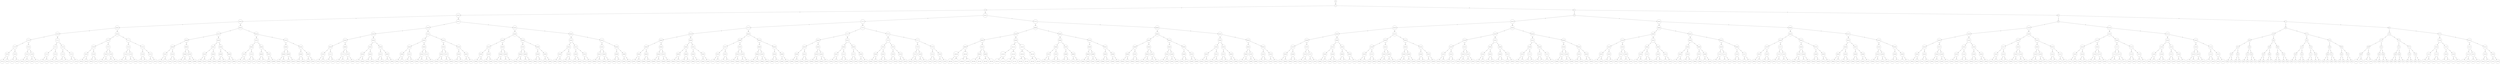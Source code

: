 digraph G {
node_310 [shape=circle,label="310: 310"];
node_366 [shape=circle,label="366: 366"];
node_624 [shape=circle,label="624: 624"];
	node_624 -> node_628 [label="a"];
	node_624 -> node_629 [label="b"];
node_856 [shape=circle,label="856: 856"];
	node_856 -> node_860 [label="a"];
	node_856 -> node_861 [label="b"];
node_437 [shape=circle,label="437: 437"];
node_409 [shape=circle,label="409: 409"];
	node_409 -> node_410 [label="a"];
	node_409 -> node_411 [label="b"];
node_97 [shape=circle,label="97: 97"];
node_157 [shape=circle,label="157: 157"];
	node_157 -> node_158 [label="a"];
	node_157 -> node_159 [label="b"];
node_538 [shape=circle,label="538: 538"];
	node_538 -> node_546 [label="a"];
	node_538 -> node_547 [label="b"];
node_222 [shape=circle,label="222: 222"];
node_1019 [shape=circle,label="1019: 1019"];
	node_1019 -> node_1020 [label="a"];
	node_1019 -> node_1021 [label="b"];
node_80 [shape=circle,label="80: 80"];
node_666 [shape=circle,label="666: 666"];
	node_666 -> node_670 [label="a"];
	node_666 -> node_671 [label="b"];
node_412 [shape=circle,label="412: 412"];
node_877 [shape=circle,label="877: 877"];
node_589 [shape=circle,label="589: 589"];
	node_589 -> node_590 [label="a"];
	node_589 -> node_591 [label="b"];
node_355 [shape=circle,label="355: 355"];
node_905 [shape=circle,label="905: 905"];
	node_905 -> node_906 [label="a"];
	node_905 -> node_907 [label="b"];
node_184 [shape=circle,label="184: 184"];
	node_184 -> node_192 [label="a"];
	node_184 -> node_193 [label="b"];
node_501 [shape=circle,label="501: 501"];
	node_501 -> node_502 [label="a"];
	node_501 -> node_503 [label="b"];
node_76 [shape=circle,label="76: 76"];
	node_76 -> node_84 [label="a"];
	node_76 -> node_85 [label="b"];
node_267 [shape=circle,label="267: 267"];
	node_267 -> node_268 [label="a"];
	node_267 -> node_269 [label="b"];
node_362 [shape=circle,label="362: 362"];
	node_362 -> node_366 [label="a"];
	node_362 -> node_367 [label="b"];
node_975 [shape=circle,label="975: 975"];
	node_975 -> node_976 [label="a"];
	node_975 -> node_977 [label="b"];
node_313 [shape=circle,label="313: 313"];
	node_313 -> node_314 [label="a"];
	node_313 -> node_315 [label="b"];
node_203 [shape=circle,label="203: 203"];
	node_203 -> node_204 [label="a"];
	node_203 -> node_205 [label="b"];
node_229 [shape=circle,label="229: 229"];
node_579 [shape=circle,label="579: 579"];
node_238 [shape=circle,label="238: 238"];
node_629 [shape=circle,label="629: 629"];
node_1016 [shape=circle,label="1016: 1016"];
node_995 [shape=circle,label="995: 995"];
	node_995 -> node_996 [label="a"];
	node_995 -> node_997 [label="b"];
node_275 [shape=circle,label="275: 275"];
node_931 [shape=circle,label="931: 931"];
node_860 [shape=circle,label="860: 860"];
node_598 [shape=circle,label="598: 598"];
node_427 [shape=circle,label="427: 427"];
	node_427 -> node_428 [label="a"];
	node_427 -> node_429 [label="b"];
node_385 [shape=circle,label="385: 385"];
node_166 [shape=circle,label="166: 166"];
node_640 [shape=circle,label="640: 640"];
node_352 [shape=circle,label="352: 352"];
	node_352 -> node_356 [label="a"];
	node_352 -> node_357 [label="b"];
node_217 [shape=circle,label="217: 217"];
	node_217 -> node_218 [label="a"];
	node_217 -> node_219 [label="b"];
node_750 [shape=circle,label="750: 750"];
	node_750 -> node_754 [label="a"];
	node_750 -> node_755 [label="b"];
node_287 [shape=circle,label="287: 287"];
node_727 [shape=circle,label="727: 727"];
	node_727 -> node_728 [label="a"];
	node_727 -> node_729 [label="b"];
node_631 [shape=circle,label="631: 631"];
	node_631 -> node_632 [label="a"];
	node_631 -> node_633 [label="b"];
node_802 [shape=circle,label="802: 802"];
node_725 [shape=circle,label="725: 725"];
node_482 [shape=circle,label="482: 482"];
node_516 [shape=circle,label="516: 516"];
	node_516 -> node_644 [label="a"];
	node_516 -> node_645 [label="b"];
node_308 [shape=circle,label="308: 308"];
node_349 [shape=circle,label="349: 349"];
node_314 [shape=circle,label="314: 314"];
	node_314 -> node_318 [label="a"];
	node_314 -> node_319 [label="b"];
node_361 [shape=circle,label="361: 361"];
	node_361 -> node_362 [label="a"];
	node_361 -> node_363 [label="b"];
node_651 [shape=circle,label="651: 651"];
	node_651 -> node_652 [label="a"];
	node_651 -> node_653 [label="b"];
node_435 [shape=circle,label="435: 435"];
node_339 [shape=circle,label="339: 339"];
	node_339 -> node_340 [label="a"];
	node_339 -> node_341 [label="b"];
node_13 [shape=circle,label="13: 13"];
	node_13 -> node_14 [label="a"];
	node_13 -> node_15 [label="b"];
node_160 [shape=circle,label="160: 160"];
node_498 [shape=circle,label="498: 498"];
node_1000 [shape=circle,label="1000: 1000"];
node_822 [shape=circle,label="822: 822"];
	node_822 -> node_830 [label="a"];
	node_822 -> node_831 [label="b"];
node_262 [shape=circle,label="262: 262"];
	node_262 -> node_326 [label="a"];
	node_262 -> node_327 [label="b"];
node_639 [shape=circle,label="639: 639"];
	node_639 -> node_640 [label="a"];
	node_639 -> node_641 [label="b"];
node_215 [shape=circle,label="215: 215"];
node_235 [shape=circle,label="235: 235"];
	node_235 -> node_236 [label="a"];
	node_235 -> node_237 [label="b"];
node_397 [shape=circle,label="397: 397"];
	node_397 -> node_398 [label="a"];
	node_397 -> node_399 [label="b"];
node_520 [shape=circle,label="520: 520"];
	node_520 -> node_552 [label="a"];
	node_520 -> node_553 [label="b"];
node_621 [shape=circle,label="621: 621"];
node_791 [shape=circle,label="791: 791"];
node_493 [shape=circle,label="493: 493"];
node_442 [shape=circle,label="442: 442"];
node_188 [shape=circle,label="188: 188"];
node_138 [shape=circle,label="138: 138"];
	node_138 -> node_154 [label="a"];
	node_138 -> node_155 [label="b"];
node_98 [shape=circle,label="98: 98"];
	node_98 -> node_102 [label="a"];
	node_98 -> node_103 [label="b"];
node_548 [shape=circle,label="548: 548"];
node_567 [shape=circle,label="567: 567"];
node_214 [shape=circle,label="214: 214"];
node_671 [shape=circle,label="671: 671"];
node_210 [shape=circle,label="210: 210"];
	node_210 -> node_214 [label="a"];
	node_210 -> node_215 [label="b"];
node_12 [shape=circle,label="12: 12"];
	node_12 -> node_28 [label="a"];
	node_12 -> node_29 [label="b"];
node_398 [shape=circle,label="398: 398"];
node_845 [shape=circle,label="845: 845"];
node_667 [shape=circle,label="667: 667"];
	node_667 -> node_668 [label="a"];
	node_667 -> node_669 [label="b"];
node_505 [shape=circle,label="505: 505"];
node_6 [shape=circle,label="6: 6"];
	node_6 -> node_134 [label="a"];
	node_6 -> node_135 [label="b"];
node_219 [shape=circle,label="219: 219"];
	node_219 -> node_220 [label="a"];
	node_219 -> node_221 [label="b"];
node_522 [shape=circle,label="522: 522"];
	node_522 -> node_538 [label="a"];
	node_522 -> node_539 [label="b"];
node_438 [shape=circle,label="438: 438"];
	node_438 -> node_446 [label="a"];
	node_438 -> node_447 [label="b"];
node_652 [shape=circle,label="652: 652"];
	node_652 -> node_656 [label="a"];
	node_652 -> node_657 [label="b"];
node_399 [shape=circle,label="399: 399"];
node_655 [shape=circle,label="655: 655"];
node_805 [shape=circle,label="805: 805"];
node_106 [shape=circle,label="106: 106"];
	node_106 -> node_114 [label="a"];
	node_106 -> node_115 [label="b"];
node_965 [shape=circle,label="965: 965"];
	node_965 -> node_966 [label="a"];
	node_965 -> node_967 [label="b"];
node_565 [shape=circle,label="565: 565"];
node_826 [shape=circle,label="826: 826"];
node_183 [shape=circle,label="183: 183"];
node_30 [shape=circle,label="30: 30"];
	node_30 -> node_34 [label="a"];
	node_30 -> node_35 [label="b"];
node_193 [shape=circle,label="193: 193"];
	node_193 -> node_194 [label="a"];
	node_193 -> node_195 [label="b"];
node_606 [shape=circle,label="606: 606"];
node_318 [shape=circle,label="318: 318"];
node_857 [shape=circle,label="857: 857"];
	node_857 -> node_858 [label="a"];
	node_857 -> node_859 [label="b"];
node_940 [shape=circle,label="940: 940"];
node_145 [shape=circle,label="145: 145"];
node_912 [shape=circle,label="912: 912"];
	node_912 -> node_916 [label="a"];
	node_912 -> node_917 [label="b"];
node_1003 [shape=circle,label="1003: 1003"];
node_206 [shape=circle,label="206: 206"];
node_618 [shape=circle,label="618: 618"];
	node_618 -> node_622 [label="a"];
	node_618 -> node_623 [label="b"];
node_717 [shape=circle,label="717: 717"];
node_771 [shape=circle,label="771: 771"];
	node_771 -> node_772 [label="a"];
	node_771 -> node_773 [label="b"];
node_854 [shape=circle,label="854: 854"];
	node_854 -> node_862 [label="a"];
	node_854 -> node_863 [label="b"];
node_111 [shape=circle,label="111: 111"];
node_543 [shape=circle,label="543: 543"];
node_326 [shape=circle,label="326: 326"];
	node_326 -> node_358 [label="a"];
	node_326 -> node_359 [label="b"];
node_205 [shape=circle,label="205: 205"];
	node_205 -> node_206 [label="a"];
	node_205 -> node_207 [label="b"];
node_485 [shape=circle,label="485: 485"];
	node_485 -> node_486 [label="a"];
	node_485 -> node_487 [label="b"];
node_131 [shape=circle,label="131: 131"];
node_56 [shape=circle,label="56: 56"];
node_389 [shape=circle,label="389: 389"];
	node_389 -> node_390 [label="a"];
	node_389 -> node_391 [label="b"];
node_1013 [shape=circle,label="1013: 1013"];
	node_1013 -> node_1014 [label="a"];
	node_1013 -> node_1015 [label="b"];
node_590 [shape=circle,label="590: 590"];
node_1005 [shape=circle,label="1005: 1005"];
	node_1005 -> node_1006 [label="a"];
	node_1005 -> node_1007 [label="b"];
node_823 [shape=circle,label="823: 823"];
	node_823 -> node_824 [label="a"];
	node_823 -> node_825 [label="b"];
node_674 [shape=circle,label="674: 674"];
node_898 [shape=circle,label="898: 898"];
	node_898 -> node_962 [label="a"];
	node_898 -> node_963 [label="b"];
node_512 [shape=circle,label="512: 512"];
node_578 [shape=circle,label="578: 578"];
node_401 [shape=circle,label="401: 401"];
node_899 [shape=circle,label="899: 899"];
	node_899 -> node_900 [label="a"];
	node_899 -> node_901 [label="b"];
node_198 [shape=circle,label="198: 198"];
	node_198 -> node_230 [label="a"];
	node_198 -> node_231 [label="b"];
node_73 [shape=circle,label="73: 73"];
	node_73 -> node_74 [label="a"];
	node_73 -> node_75 [label="b"];
node_75 [shape=circle,label="75: 75"];
	node_75 -> node_76 [label="a"];
	node_75 -> node_77 [label="b"];
node_980 [shape=circle,label="980: 980"];
	node_980 -> node_988 [label="a"];
	node_980 -> node_989 [label="b"];
node_40 [shape=circle,label="40: 40"];
node_283 [shape=circle,label="283: 283"];
	node_283 -> node_284 [label="a"];
	node_283 -> node_285 [label="b"];
node_755 [shape=circle,label="755: 755"];
node_539 [shape=circle,label="539: 539"];
	node_539 -> node_540 [label="a"];
	node_539 -> node_541 [label="b"];
node_182 [shape=circle,label="182: 182"];
node_863 [shape=circle,label="863: 863"];
	node_863 -> node_864 [label="a"];
	node_863 -> node_865 [label="b"];
node_668 [shape=circle,label="668: 668"];
node_121 [shape=circle,label="121: 121"];
	node_121 -> node_122 [label="a"];
	node_121 -> node_123 [label="b"];
node_572 [shape=circle,label="572: 572"];
node_444 [shape=circle,label="444: 444"];
node_797 [shape=circle,label="797: 797"];
node_881 [shape=circle,label="881: 881"];
node_599 [shape=circle,label="599: 599"];
node_653 [shape=circle,label="653: 653"];
	node_653 -> node_654 [label="a"];
	node_653 -> node_655 [label="b"];
node_562 [shape=circle,label="562: 562"];
	node_562 -> node_566 [label="a"];
	node_562 -> node_567 [label="b"];
node_999 [shape=circle,label="999: 999"];
	node_999 -> node_1000 [label="a"];
	node_999 -> node_1001 [label="b"];
node_90 [shape=circle,label="90: 90"];
	node_90 -> node_98 [label="a"];
	node_90 -> node_99 [label="b"];
node_105 [shape=circle,label="105: 105"];
	node_105 -> node_106 [label="a"];
	node_105 -> node_107 [label="b"];
node_832 [shape=circle,label="832: 832"];
node_499 [shape=circle,label="499: 499"];
node_910 [shape=circle,label="910: 910"];
node_954 [shape=circle,label="954: 954"];
node_519 [shape=circle,label="519: 519"];
	node_519 -> node_520 [label="a"];
	node_519 -> node_521 [label="b"];
node_239 [shape=circle,label="239: 239"];
node_740 [shape=circle,label="740: 740"];
	node_740 -> node_756 [label="a"];
	node_740 -> node_757 [label="b"];
node_60 [shape=circle,label="60: 60"];
	node_60 -> node_64 [label="a"];
	node_60 -> node_65 [label="b"];
node_595 [shape=circle,label="595: 595"];
	node_595 -> node_596 [label="a"];
	node_595 -> node_597 [label="b"];
node_672 [shape=circle,label="672: 672"];
	node_672 -> node_676 [label="a"];
	node_672 -> node_677 [label="b"];
node_133 [shape=circle,label="133: 133"];
node_320 [shape=circle,label="320: 320"];
	node_320 -> node_324 [label="a"];
	node_320 -> node_325 [label="b"];
node_613 [shape=circle,label="613: 613"];
node_511 [shape=circle,label="511: 511"];
node_189 [shape=circle,label="189: 189"];
node_690 [shape=circle,label="690: 690"];
node_864 [shape=circle,label="864: 864"];
node_432 [shape=circle,label="432: 432"];
	node_432 -> node_436 [label="a"];
	node_432 -> node_437 [label="b"];
node_204 [shape=circle,label="204: 204"];
	node_204 -> node_208 [label="a"];
	node_204 -> node_209 [label="b"];
node_171 [shape=circle,label="171: 171"];
	node_171 -> node_172 [label="a"];
	node_171 -> node_173 [label="b"];
node_33 [shape=circle,label="33: 33"];
node_976 [shape=circle,label="976: 976"];
node_661 [shape=circle,label="661: 661"];
node_871 [shape=circle,label="871: 871"];
	node_871 -> node_872 [label="a"];
	node_871 -> node_873 [label="b"];
node_559 [shape=circle,label="559: 559"];
node_254 [shape=circle,label="254: 254"];
	node_254 -> node_258 [label="a"];
	node_254 -> node_259 [label="b"];
node_833 [shape=circle,label="833: 833"];
node_1020 [shape=circle,label="1020: 1020"];
node_876 [shape=circle,label="876: 876"];
node_38 [shape=circle,label="38: 38"];
node_654 [shape=circle,label="654: 654"];
node_700 [shape=circle,label="700: 700"];
node_554 [shape=circle,label="554: 554"];
	node_554 -> node_562 [label="a"];
	node_554 -> node_563 [label="b"];
node_225 [shape=circle,label="225: 225"];
	node_225 -> node_226 [label="a"];
	node_225 -> node_227 [label="b"];
node_616 [shape=circle,label="616: 616"];
	node_616 -> node_624 [label="a"];
	node_616 -> node_625 [label="b"];
node_919 [shape=circle,label="919: 919"];
	node_919 -> node_920 [label="a"];
	node_919 -> node_921 [label="b"];
node_350 [shape=circle,label="350: 350"];
node_167 [shape=circle,label="167: 167"];
node_747 [shape=circle,label="747: 747"];
node_345 [shape=circle,label="345: 345"];
	node_345 -> node_346 [label="a"];
	node_345 -> node_347 [label="b"];
node_393 [shape=circle,label="393: 393"];
	node_393 -> node_394 [label="a"];
	node_393 -> node_395 [label="b"];
node_673 [shape=circle,label="673: 673"];
	node_673 -> node_674 [label="a"];
	node_673 -> node_675 [label="b"];
node_363 [shape=circle,label="363: 363"];
	node_363 -> node_364 [label="a"];
	node_363 -> node_365 [label="b"];
node_663 [shape=circle,label="663: 663"];
node_1008 [shape=circle,label="1008: 1008"];
node_387 [shape=circle,label="387: 387"];
node_174 [shape=circle,label="174: 174"];
node_683 [shape=circle,label="683: 683"];
	node_683 -> node_684 [label="a"];
	node_683 -> node_685 [label="b"];
node_692 [shape=circle,label="692: 692"];
node_416 [shape=circle,label="416: 416"];
	node_416 -> node_420 [label="a"];
	node_416 -> node_421 [label="b"];
node_101 [shape=circle,label="101: 101"];
node_185 [shape=circle,label="185: 185"];
	node_185 -> node_186 [label="a"];
	node_185 -> node_187 [label="b"];
node_1015 [shape=circle,label="1015: 1015"];
node_261 [shape=circle,label="261: 261"];
	node_261 -> node_262 [label="a"];
	node_261 -> node_263 [label="b"];
node_515 [shape=circle,label="515: 515"];
	node_515 -> node_516 [label="a"];
	node_515 -> node_517 [label="b"];
node_632 [shape=circle,label="632: 632"];
	node_632 -> node_636 [label="a"];
	node_632 -> node_637 [label="b"];
node_763 [shape=circle,label="763: 763"];
node_892 [shape=circle,label="892: 892"];
	node_892 -> node_896 [label="a"];
	node_892 -> node_897 [label="b"];
node_447 [shape=circle,label="447: 447"];
	node_447 -> node_448 [label="a"];
	node_447 -> node_449 [label="b"];
node_268 [shape=circle,label="268: 268"];
	node_268 -> node_276 [label="a"];
	node_268 -> node_277 [label="b"];
node_291 [shape=circle,label="291: 291"];
	node_291 -> node_292 [label="a"];
	node_291 -> node_293 [label="b"];
node_591 [shape=circle,label="591: 591"];
node_984 [shape=circle,label="984: 984"];
node_333 [shape=circle,label="333: 333"];
	node_333 -> node_334 [label="a"];
	node_333 -> node_335 [label="b"];
node_55 [shape=circle,label="55: 55"];
node_479 [shape=circle,label="479: 479"];
	node_479 -> node_480 [label="a"];
	node_479 -> node_481 [label="b"];
node_867 [shape=circle,label="867: 867"];
node_148 [shape=circle,label="148: 148"];
	node_148 -> node_152 [label="a"];
	node_148 -> node_153 [label="b"];
node_372 [shape=circle,label="372: 372"];
node_9 [shape=circle,label="9: 9"];
	node_9 -> node_10 [label="a"];
	node_9 -> node_11 [label="b"];
node_678 [shape=circle,label="678: 678"];
	node_678 -> node_694 [label="a"];
	node_678 -> node_695 [label="b"];
node_610 [shape=circle,label="610: 610"];
node_72 [shape=circle,label="72: 72"];
	node_72 -> node_104 [label="a"];
	node_72 -> node_105 [label="b"];
node_231 [shape=circle,label="231: 231"];
	node_231 -> node_232 [label="a"];
	node_231 -> node_233 [label="b"];
node_63 [shape=circle,label="63: 63"];
node_107 [shape=circle,label="107: 107"];
	node_107 -> node_108 [label="a"];
	node_107 -> node_109 [label="b"];
node_622 [shape=circle,label="622: 622"];
node_234 [shape=circle,label="234: 234"];
	node_234 -> node_238 [label="a"];
	node_234 -> node_239 [label="b"];
node_476 [shape=circle,label="476: 476"];
node_992 [shape=circle,label="992: 992"];
node_338 [shape=circle,label="338: 338"];
	node_338 -> node_342 [label="a"];
	node_338 -> node_343 [label="b"];
node_50 [shape=circle,label="50: 50"];
node_966 [shape=circle,label="966: 966"];
	node_966 -> node_974 [label="a"];
	node_966 -> node_975 [label="b"];
node_36 [shape=circle,label="36: 36"];
	node_36 -> node_40 [label="a"];
	node_36 -> node_41 [label="b"];
node_744 [shape=circle,label="744: 744"];
	node_744 -> node_748 [label="a"];
	node_744 -> node_749 [label="b"];
node_1023 [shape=circle,label="1023: 1023"];
node_288 [shape=circle,label="288: 288"];
node_343 [shape=circle,label="343: 343"];
node_116 [shape=circle,label="116: 116"];
node_445 [shape=circle,label="445: 445"];
node_913 [shape=circle,label="913: 913"];
	node_913 -> node_914 [label="a"];
	node_913 -> node_915 [label="b"];
node_684 [shape=circle,label="684: 684"];
node_68 [shape=circle,label="68: 68"];
node_368 [shape=circle,label="368: 368"];
	node_368 -> node_372 [label="a"];
	node_368 -> node_373 [label="b"];
node_456 [shape=circle,label="456: 456"];
	node_456 -> node_464 [label="a"];
	node_456 -> node_465 [label="b"];
node_638 [shape=circle,label="638: 638"];
	node_638 -> node_642 [label="a"];
	node_638 -> node_643 [label="b"];
node_969 [shape=circle,label="969: 969"];
	node_969 -> node_970 [label="a"];
	node_969 -> node_971 [label="b"];
node_118 [shape=circle,label="118: 118"];
node_967 [shape=circle,label="967: 967"];
	node_967 -> node_968 [label="a"];
	node_967 -> node_969 [label="b"];
node_2 [shape=circle,label="2: 2"];
	node_2 -> node_514 [label="a"];
	node_2 -> node_515 [label="b"];
node_521 [shape=circle,label="521: 521"];
	node_521 -> node_522 [label="a"];
	node_521 -> node_523 [label="b"];
node_321 [shape=circle,label="321: 321"];
	node_321 -> node_322 [label="a"];
	node_321 -> node_323 [label="b"];
node_991 [shape=circle,label="991: 991"];
node_17 [shape=circle,label="17: 17"];
	node_17 -> node_18 [label="a"];
	node_17 -> node_19 [label="b"];
node_221 [shape=circle,label="221: 221"];
node_510 [shape=circle,label="510: 510"];
node_127 [shape=circle,label="127: 127"];
node_853 [shape=circle,label="853: 853"];
node_557 [shape=circle,label="557: 557"];
	node_557 -> node_558 [label="a"];
	node_557 -> node_559 [label="b"];
node_290 [shape=circle,label="290: 290"];
	node_290 -> node_294 [label="a"];
	node_290 -> node_295 [label="b"];
node_615 [shape=circle,label="615: 615"];
	node_615 -> node_616 [label="a"];
	node_615 -> node_617 [label="b"];
node_472 [shape=circle,label="472: 472"];
	node_472 -> node_476 [label="a"];
	node_472 -> node_477 [label="b"];
node_909 [shape=circle,label="909: 909"];
node_22 [shape=circle,label="22: 22"];
	node_22 -> node_26 [label="a"];
	node_22 -> node_27 [label="b"];
node_342 [shape=circle,label="342: 342"];
node_855 [shape=circle,label="855: 855"];
	node_855 -> node_856 [label="a"];
	node_855 -> node_857 [label="b"];
node_874 [shape=circle,label="874: 874"];
node_635 [shape=circle,label="635: 635"];
node_587 [shape=circle,label="587: 587"];
	node_587 -> node_588 [label="a"];
	node_587 -> node_589 [label="b"];
node_658 [shape=circle,label="658: 658"];
	node_658 -> node_662 [label="a"];
	node_658 -> node_663 [label="b"];
node_29 [shape=circle,label="29: 29"];
	node_29 -> node_30 [label="a"];
	node_29 -> node_31 [label="b"];
node_242 [shape=circle,label="242: 242"];
node_461 [shape=circle,label="461: 461"];
node_746 [shape=circle,label="746: 746"];
node_392 [shape=circle,label="392: 392"];
	node_392 -> node_408 [label="a"];
	node_392 -> node_409 [label="b"];
node_123 [shape=circle,label="123: 123"];
	node_123 -> node_124 [label="a"];
	node_123 -> node_125 [label="b"];
node_328 [shape=circle,label="328: 328"];
	node_328 -> node_344 [label="a"];
	node_328 -> node_345 [label="b"];
node_517 [shape=circle,label="517: 517"];
	node_517 -> node_518 [label="a"];
	node_517 -> node_519 [label="b"];
node_749 [shape=circle,label="749: 749"];
node_647 [shape=circle,label="647: 647"];
	node_647 -> node_648 [label="a"];
	node_647 -> node_649 [label="b"];
node_817 [shape=circle,label="817: 817"];
	node_817 -> node_818 [label="a"];
	node_817 -> node_819 [label="b"];
node_722 [shape=circle,label="722: 722"];
node_108 [shape=circle,label="108: 108"];
	node_108 -> node_112 [label="a"];
	node_108 -> node_113 [label="b"];
node_394 [shape=circle,label="394: 394"];
	node_394 -> node_402 [label="a"];
	node_394 -> node_403 [label="b"];
node_212 [shape=circle,label="212: 212"];
node_893 [shape=circle,label="893: 893"];
	node_893 -> node_894 [label="a"];
	node_893 -> node_895 [label="b"];
node_464 [shape=circle,label="464: 464"];
	node_464 -> node_468 [label="a"];
	node_464 -> node_469 [label="b"];
node_809 [shape=circle,label="809: 809"];
	node_809 -> node_810 [label="a"];
	node_809 -> node_811 [label="b"];
node_561 [shape=circle,label="561: 561"];
node_140 [shape=circle,label="140: 140"];
	node_140 -> node_148 [label="a"];
	node_140 -> node_149 [label="b"];
node_574 [shape=circle,label="574: 574"];
node_670 [shape=circle,label="670: 670"];
node_545 [shape=circle,label="545: 545"];
node_882 [shape=circle,label="882: 882"];
node_223 [shape=circle,label="223: 223"];
node_233 [shape=circle,label="233: 233"];
	node_233 -> node_234 [label="a"];
	node_233 -> node_235 [label="b"];
node_85 [shape=circle,label="85: 85"];
	node_85 -> node_86 [label="a"];
	node_85 -> node_87 [label="b"];
node_4 [shape=circle,label="4: 4"];
	node_4 -> node_260 [label="a"];
	node_4 -> node_261 [label="b"];
node_294 [shape=circle,label="294: 294"];
node_944 [shape=circle,label="944: 944"];
node_147 [shape=circle,label="147: 147"];
node_544 [shape=circle,label="544: 544"];
node_736 [shape=circle,label="736: 736"];
node_322 [shape=circle,label="322: 322"];
node_506 [shape=circle,label="506: 506"];
node_47 [shape=circle,label="47: 47"];
	node_47 -> node_48 [label="a"];
	node_47 -> node_49 [label="b"];
node_200 [shape=circle,label="200: 200"];
	node_200 -> node_216 [label="a"];
	node_200 -> node_217 [label="b"];
node_787 [shape=circle,label="787: 787"];
	node_787 -> node_788 [label="a"];
	node_787 -> node_789 [label="b"];
node_675 [shape=circle,label="675: 675"];
node_180 [shape=circle,label="180: 180"];
node_379 [shape=circle,label="379: 379"];
node_549 [shape=circle,label="549: 549"];
node_360 [shape=circle,label="360: 360"];
	node_360 -> node_368 [label="a"];
	node_360 -> node_369 [label="b"];
node_601 [shape=circle,label="601: 601"];
	node_601 -> node_602 [label="a"];
	node_601 -> node_603 [label="b"];
node_956 [shape=circle,label="956: 956"];
	node_956 -> node_960 [label="a"];
	node_956 -> node_961 [label="b"];
node_162 [shape=circle,label="162: 162"];
	node_162 -> node_166 [label="a"];
	node_162 -> node_167 [label="b"];
node_770 [shape=circle,label="770: 770"];
	node_770 -> node_898 [label="a"];
	node_770 -> node_899 [label="b"];
node_939 [shape=circle,label="939: 939"];
node_263 [shape=circle,label="263: 263"];
	node_263 -> node_264 [label="a"];
	node_263 -> node_265 [label="b"];
node_960 [shape=circle,label="960: 960"];
node_859 [shape=circle,label="859: 859"];
node_164 [shape=circle,label="164: 164"];
node_989 [shape=circle,label="989: 989"];
	node_989 -> node_990 [label="a"];
	node_989 -> node_991 [label="b"];
node_496 [shape=circle,label="496: 496"];
node_61 [shape=circle,label="61: 61"];
	node_61 -> node_62 [label="a"];
	node_61 -> node_63 [label="b"];
node_371 [shape=circle,label="371: 371"];
node_295 [shape=circle,label="295: 295"];
node_620 [shape=circle,label="620: 620"];
node_348 [shape=circle,label="348: 348"];
node_643 [shape=circle,label="643: 643"];
node_453 [shape=circle,label="453: 453"];
	node_453 -> node_454 [label="a"];
	node_453 -> node_455 [label="b"];
node_186 [shape=circle,label="186: 186"];
	node_186 -> node_190 [label="a"];
	node_186 -> node_191 [label="b"];
node_721 [shape=circle,label="721: 721"];
	node_721 -> node_722 [label="a"];
	node_721 -> node_723 [label="b"];
node_462 [shape=circle,label="462: 462"];
node_467 [shape=circle,label="467: 467"];
node_1011 [shape=circle,label="1011: 1011"];
	node_1011 -> node_1012 [label="a"];
	node_1011 -> node_1013 [label="b"];
node_152 [shape=circle,label="152: 152"];
node_769 [shape=circle,label="769: 769"];
node_87 [shape=circle,label="87: 87"];
node_798 [shape=circle,label="798: 798"];
node_894 [shape=circle,label="894: 894"];
node_37 [shape=circle,label="37: 37"];
	node_37 -> node_38 [label="a"];
	node_37 -> node_39 [label="b"];
node_546 [shape=circle,label="546: 546"];
	node_546 -> node_550 [label="a"];
	node_546 -> node_551 [label="b"];
node_964 [shape=circle,label="964: 964"];
	node_964 -> node_980 [label="a"];
	node_964 -> node_981 [label="b"];
node_477 [shape=circle,label="477: 477"];
node_600 [shape=circle,label="600: 600"];
	node_600 -> node_608 [label="a"];
	node_600 -> node_609 [label="b"];
node_617 [shape=circle,label="617: 617"];
	node_617 -> node_618 [label="a"];
	node_617 -> node_619 [label="b"];
node_778 [shape=circle,label="778: 778"];
	node_778 -> node_786 [label="a"];
	node_778 -> node_787 [label="b"];
node_155 [shape=circle,label="155: 155"];
	node_155 -> node_156 [label="a"];
	node_155 -> node_157 [label="b"];
node_272 [shape=circle,label="272: 272"];
node_873 [shape=circle,label="873: 873"];
	node_873 -> node_874 [label="a"];
	node_873 -> node_875 [label="b"];
node_430 [shape=circle,label="430: 430"];
node_930 [shape=circle,label="930: 930"];
node_712 [shape=circle,label="712: 712"];
	node_712 -> node_720 [label="a"];
	node_712 -> node_721 [label="b"];
node_575 [shape=circle,label="575: 575"];
node_947 [shape=circle,label="947: 947"];
node_91 [shape=circle,label="91: 91"];
	node_91 -> node_92 [label="a"];
	node_91 -> node_93 [label="b"];
node_277 [shape=circle,label="277: 277"];
	node_277 -> node_278 [label="a"];
	node_277 -> node_279 [label="b"];
node_304 [shape=circle,label="304: 304"];
node_62 [shape=circle,label="62: 62"];
node_706 [shape=circle,label="706: 706"];
node_782 [shape=circle,label="782: 782"];
node_378 [shape=circle,label="378: 378"];
node_1017 [shape=circle,label="1017: 1017"];
node_218 [shape=circle,label="218: 218"];
	node_218 -> node_222 [label="a"];
	node_218 -> node_223 [label="b"];
node_695 [shape=circle,label="695: 695"];
	node_695 -> node_696 [label="a"];
	node_695 -> node_697 [label="b"];
node_431 [shape=circle,label="431: 431"];
node_743 [shape=circle,label="743: 743"];
	node_743 -> node_744 [label="a"];
	node_743 -> node_745 [label="b"];
node_761 [shape=circle,label="761: 761"];
node_547 [shape=circle,label="547: 547"];
	node_547 -> node_548 [label="a"];
	node_547 -> node_549 [label="b"];
node_583 [shape=circle,label="583: 583"];
	node_583 -> node_584 [label="a"];
	node_583 -> node_585 [label="b"];
node_628 [shape=circle,label="628: 628"];
node_492 [shape=circle,label="492: 492"];
node_420 [shape=circle,label="420: 420"];
node_270 [shape=circle,label="270: 270"];
	node_270 -> node_274 [label="a"];
	node_270 -> node_275 [label="b"];
node_830 [shape=circle,label="830: 830"];
	node_830 -> node_834 [label="a"];
	node_830 -> node_835 [label="b"];
node_209 [shape=circle,label="209: 209"];
node_0 [shape=circle,label="0: 0"];
	node_0 -> node_1 [label="b"];
node_986 [shape=circle,label="986: 986"];
node_762 [shape=circle,label="762: 762"];
node_407 [shape=circle,label="407: 407"];
node_806 [shape=circle,label="806: 806"];
	node_806 -> node_822 [label="a"];
	node_806 -> node_823 [label="b"];
node_282 [shape=circle,label="282: 282"];
	node_282 -> node_290 [label="a"];
	node_282 -> node_291 [label="b"];
node_558 [shape=circle,label="558: 558"];
node_605 [shape=circle,label="605: 605"];
node_84 [shape=circle,label="84: 84"];
	node_84 -> node_88 [label="a"];
	node_84 -> node_89 [label="b"];
node_244 [shape=circle,label="244: 244"];
node_3 [shape=circle,label="3: 3"];
	node_3 -> node_4 [label="a"];
	node_3 -> node_5 [label="b"];
node_388 [shape=circle,label="388: 388"];
	node_388 -> node_452 [label="a"];
	node_388 -> node_453 [label="b"];
node_773 [shape=circle,label="773: 773"];
	node_773 -> node_774 [label="a"];
	node_773 -> node_775 [label="b"];
node_720 [shape=circle,label="720: 720"];
	node_720 -> node_724 [label="a"];
	node_720 -> node_725 [label="b"];
node_923 [shape=circle,label="923: 923"];
node_120 [shape=circle,label="120: 120"];
	node_120 -> node_128 [label="a"];
	node_120 -> node_129 [label="b"];
node_382 [shape=circle,label="382: 382"];
	node_382 -> node_386 [label="a"];
	node_382 -> node_387 [label="b"];
node_685 [shape=circle,label="685: 685"];
node_224 [shape=circle,label="224: 224"];
	node_224 -> node_228 [label="a"];
	node_224 -> node_229 [label="b"];
node_987 [shape=circle,label="987: 987"];
node_43 [shape=circle,label="43: 43"];
	node_43 -> node_44 [label="a"];
	node_43 -> node_45 [label="b"];
node_900 [shape=circle,label="900: 900"];
	node_900 -> node_932 [label="a"];
	node_900 -> node_933 [label="b"];
node_253 [shape=circle,label="253: 253"];
node_979 [shape=circle,label="979: 979"];
node_468 [shape=circle,label="468: 468"];
node_168 [shape=circle,label="168: 168"];
	node_168 -> node_184 [label="a"];
	node_168 -> node_185 [label="b"];
node_94 [shape=circle,label="94: 94"];
node_358 [shape=circle,label="358: 358"];
	node_358 -> node_374 [label="a"];
	node_358 -> node_375 [label="b"];
node_470 [shape=circle,label="470: 470"];
	node_470 -> node_478 [label="a"];
	node_470 -> node_479 [label="b"];
node_569 [shape=circle,label="569: 569"];
	node_569 -> node_570 [label="a"];
	node_569 -> node_571 [label="b"];
node_315 [shape=circle,label="315: 315"];
	node_315 -> node_316 [label="a"];
	node_315 -> node_317 [label="b"];
node_384 [shape=circle,label="384: 384"];
node_230 [shape=circle,label="230: 230"];
	node_230 -> node_246 [label="a"];
	node_230 -> node_247 [label="b"];
node_563 [shape=circle,label="563: 563"];
	node_563 -> node_564 [label="a"];
	node_563 -> node_565 [label="b"];
node_526 [shape=circle,label="526: 526"];
	node_526 -> node_530 [label="a"];
	node_526 -> node_531 [label="b"];
node_141 [shape=circle,label="141: 141"];
	node_141 -> node_142 [label="a"];
	node_141 -> node_143 [label="b"];
node_83 [shape=circle,label="83: 83"];
node_503 [shape=circle,label="503: 503"];
	node_503 -> node_504 [label="a"];
	node_503 -> node_505 [label="b"];
node_614 [shape=circle,label="614: 614"];
	node_614 -> node_630 [label="a"];
	node_614 -> node_631 [label="b"];
node_844 [shape=circle,label="844: 844"];
node_374 [shape=circle,label="374: 374"];
	node_374 -> node_382 [label="a"];
	node_374 -> node_383 [label="b"];
node_731 [shape=circle,label="731: 731"];
node_14 [shape=circle,label="14: 14"];
	node_14 -> node_22 [label="a"];
	node_14 -> node_23 [label="b"];
node_709 [shape=circle,label="709: 709"];
	node_709 -> node_710 [label="a"];
	node_709 -> node_711 [label="b"];
node_67 [shape=circle,label="67: 67"];
	node_67 -> node_68 [label="a"];
	node_67 -> node_69 [label="b"];
node_373 [shape=circle,label="373: 373"];
node_886 [shape=circle,label="886: 886"];
	node_886 -> node_890 [label="a"];
	node_886 -> node_891 [label="b"];
node_449 [shape=circle,label="449: 449"];
node_889 [shape=circle,label="889: 889"];
node_161 [shape=circle,label="161: 161"];
node_405 [shape=circle,label="405: 405"];
node_776 [shape=circle,label="776: 776"];
	node_776 -> node_792 [label="a"];
	node_776 -> node_793 [label="b"];
node_961 [shape=circle,label="961: 961"];
node_887 [shape=circle,label="887: 887"];
	node_887 -> node_888 [label="a"];
	node_887 -> node_889 [label="b"];
node_458 [shape=circle,label="458: 458"];
	node_458 -> node_462 [label="a"];
	node_458 -> node_463 [label="b"];
node_490 [shape=circle,label="490: 490"];
node_247 [shape=circle,label="247: 247"];
	node_247 -> node_248 [label="a"];
	node_247 -> node_249 [label="b"];
node_837 [shape=circle,label="837: 837"];
	node_837 -> node_838 [label="a"];
	node_837 -> node_839 [label="b"];
node_236 [shape=circle,label="236: 236"];
node_469 [shape=circle,label="469: 469"];
node_921 [shape=circle,label="921: 921"];
	node_921 -> node_922 [label="a"];
	node_921 -> node_923 [label="b"];
node_962 [shape=circle,label="962: 962"];
	node_962 -> node_994 [label="a"];
	node_962 -> node_995 [label="b"];
node_540 [shape=circle,label="540: 540"];
	node_540 -> node_544 [label="a"];
	node_540 -> node_545 [label="b"];
node_828 [shape=circle,label="828: 828"];
node_808 [shape=circle,label="808: 808"];
	node_808 -> node_816 [label="a"];
	node_808 -> node_817 [label="b"];
node_772 [shape=circle,label="772: 772"];
	node_772 -> node_836 [label="a"];
	node_772 -> node_837 [label="b"];
node_816 [shape=circle,label="816: 816"];
	node_816 -> node_820 [label="a"];
	node_816 -> node_821 [label="b"];
node_1001 [shape=circle,label="1001: 1001"];
node_982 [shape=circle,label="982: 982"];
	node_982 -> node_986 [label="a"];
	node_982 -> node_987 [label="b"];
node_879 [shape=circle,label="879: 879"];
	node_879 -> node_880 [label="a"];
	node_879 -> node_881 [label="b"];
node_742 [shape=circle,label="742: 742"];
	node_742 -> node_750 [label="a"];
	node_742 -> node_751 [label="b"];
node_958 [shape=circle,label="958: 958"];
node_914 [shape=circle,label="914: 914"];
node_132 [shape=circle,label="132: 132"];
node_657 [shape=circle,label="657: 657"];
node_971 [shape=circle,label="971: 971"];
node_452 [shape=circle,label="452: 452"];
	node_452 -> node_484 [label="a"];
	node_452 -> node_485 [label="b"];
node_829 [shape=circle,label="829: 829"];
node_766 [shape=circle,label="766: 766"];
node_812 [shape=circle,label="812: 812"];
node_813 [shape=circle,label="813: 813"];
node_130 [shape=circle,label="130: 130"];
node_488 [shape=circle,label="488: 488"];
	node_488 -> node_492 [label="a"];
	node_488 -> node_493 [label="b"];
node_849 [shape=circle,label="849: 849"];
	node_849 -> node_850 [label="a"];
	node_849 -> node_851 [label="b"];
node_514 [shape=circle,label="514: 514"];
	node_514 -> node_770 [label="a"];
	node_514 -> node_771 [label="b"];
node_781 [shape=circle,label="781: 781"];
	node_781 -> node_782 [label="a"];
	node_781 -> node_783 [label="b"];
node_292 [shape=circle,label="292: 292"];
node_135 [shape=circle,label="135: 135"];
	node_135 -> node_136 [label="a"];
	node_135 -> node_137 [label="b"];
node_764 [shape=circle,label="764: 764"];
	node_764 -> node_768 [label="a"];
	node_764 -> node_769 [label="b"];
node_478 [shape=circle,label="478: 478"];
	node_478 -> node_482 [label="a"];
	node_478 -> node_483 [label="b"];
node_729 [shape=circle,label="729: 729"];
	node_729 -> node_730 [label="a"];
	node_729 -> node_731 [label="b"];
node_948 [shape=circle,label="948: 948"];
	node_948 -> node_956 [label="a"];
	node_948 -> node_957 [label="b"];
node_284 [shape=circle,label="284: 284"];
	node_284 -> node_288 [label="a"];
	node_284 -> node_289 [label="b"];
node_704 [shape=circle,label="704: 704"];
node_77 [shape=circle,label="77: 77"];
	node_77 -> node_78 [label="a"];
	node_77 -> node_79 [label="b"];
node_754 [shape=circle,label="754: 754"];
node_264 [shape=circle,label="264: 264"];
	node_264 -> node_296 [label="a"];
	node_264 -> node_297 [label="b"];
node_190 [shape=circle,label="190: 190"];
node_1018 [shape=circle,label="1018: 1018"];
	node_1018 -> node_1022 [label="a"];
	node_1018 -> node_1023 [label="b"];
node_23 [shape=circle,label="23: 23"];
	node_23 -> node_24 [label="a"];
	node_23 -> node_25 [label="b"];
node_707 [shape=circle,label="707: 707"];
node_786 [shape=circle,label="786: 786"];
	node_786 -> node_790 [label="a"];
	node_786 -> node_791 [label="b"];
node_44 [shape=circle,label="44: 44"];
	node_44 -> node_52 [label="a"];
	node_44 -> node_53 [label="b"];
node_904 [shape=circle,label="904: 904"];
	node_904 -> node_912 [label="a"];
	node_904 -> node_913 [label="b"];
node_289 [shape=circle,label="289: 289"];
node_125 [shape=circle,label="125: 125"];
node_216 [shape=circle,label="216: 216"];
	node_216 -> node_224 [label="a"];
	node_216 -> node_225 [label="b"];
node_1009 [shape=circle,label="1009: 1009"];
node_848 [shape=circle,label="848: 848"];
	node_848 -> node_852 [label="a"];
	node_848 -> node_853 [label="b"];
node_293 [shape=circle,label="293: 293"];
node_411 [shape=circle,label="411: 411"];
	node_411 -> node_412 [label="a"];
	node_411 -> node_413 [label="b"];
node_897 [shape=circle,label="897: 897"];
node_820 [shape=circle,label="820: 820"];
node_303 [shape=circle,label="303: 303"];
node_351 [shape=circle,label="351: 351"];
node_504 [shape=circle,label="504: 504"];
node_423 [shape=circle,label="423: 423"];
	node_423 -> node_424 [label="a"];
	node_423 -> node_425 [label="b"];
node_686 [shape=circle,label="686: 686"];
node_232 [shape=circle,label="232: 232"];
	node_232 -> node_240 [label="a"];
	node_232 -> node_241 [label="b"];
node_16 [shape=circle,label="16: 16"];
	node_16 -> node_20 [label="a"];
	node_16 -> node_21 [label="b"];
node_946 [shape=circle,label="946: 946"];
node_440 [shape=circle,label="440: 440"];
	node_440 -> node_444 [label="a"];
	node_440 -> node_445 [label="b"];
node_648 [shape=circle,label="648: 648"];
	node_648 -> node_664 [label="a"];
	node_648 -> node_665 [label="b"];
node_739 [shape=circle,label="739: 739"];
node_852 [shape=circle,label="852: 852"];
node_347 [shape=circle,label="347: 347"];
	node_347 -> node_348 [label="a"];
	node_347 -> node_349 [label="b"];
node_682 [shape=circle,label="682: 682"];
	node_682 -> node_686 [label="a"];
	node_682 -> node_687 [label="b"];
node_340 [shape=circle,label="340: 340"];
node_199 [shape=circle,label="199: 199"];
	node_199 -> node_200 [label="a"];
	node_199 -> node_201 [label="b"];
node_457 [shape=circle,label="457: 457"];
	node_457 -> node_458 [label="a"];
	node_457 -> node_459 [label="b"];
node_758 [shape=circle,label="758: 758"];
	node_758 -> node_762 [label="a"];
	node_758 -> node_763 [label="b"];
node_466 [shape=circle,label="466: 466"];
node_775 [shape=circle,label="775: 775"];
	node_775 -> node_776 [label="a"];
	node_775 -> node_777 [label="b"];
node_936 [shape=circle,label="936: 936"];
	node_936 -> node_940 [label="a"];
	node_936 -> node_941 [label="b"];
node_104 [shape=circle,label="104: 104"];
	node_104 -> node_120 [label="a"];
	node_104 -> node_121 [label="b"];
node_465 [shape=circle,label="465: 465"];
	node_465 -> node_466 [label="a"];
	node_465 -> node_467 [label="b"];
node_699 [shape=circle,label="699: 699"];
node_306 [shape=circle,label="306: 306"];
	node_306 -> node_310 [label="a"];
	node_306 -> node_311 [label="b"];
node_597 [shape=circle,label="597: 597"];
node_1010 [shape=circle,label="1010: 1010"];
	node_1010 -> node_1018 [label="a"];
	node_1010 -> node_1019 [label="b"];
node_716 [shape=circle,label="716: 716"];
node_113 [shape=circle,label="113: 113"];
node_577 [shape=circle,label="577: 577"];
	node_577 -> node_578 [label="a"];
	node_577 -> node_579 [label="b"];
node_439 [shape=circle,label="439: 439"];
	node_439 -> node_440 [label="a"];
	node_439 -> node_441 [label="b"];
node_330 [shape=circle,label="330: 330"];
	node_330 -> node_338 [label="a"];
	node_330 -> node_339 [label="b"];
node_612 [shape=circle,label="612: 612"];
node_386 [shape=circle,label="386: 386"];
node_858 [shape=circle,label="858: 858"];
node_869 [shape=circle,label="869: 869"];
	node_869 -> node_870 [label="a"];
	node_869 -> node_871 [label="b"];
node_714 [shape=circle,label="714: 714"];
	node_714 -> node_718 [label="a"];
	node_714 -> node_719 [label="b"];
node_471 [shape=circle,label="471: 471"];
	node_471 -> node_472 [label="a"];
	node_471 -> node_473 [label="b"];
node_779 [shape=circle,label="779: 779"];
	node_779 -> node_780 [label="a"];
	node_779 -> node_781 [label="b"];
node_861 [shape=circle,label="861: 861"];
node_838 [shape=circle,label="838: 838"];
	node_838 -> node_854 [label="a"];
	node_838 -> node_855 [label="b"];
node_21 [shape=circle,label="21: 21"];
node_920 [shape=circle,label="920: 920"];
	node_920 -> node_924 [label="a"];
	node_920 -> node_925 [label="b"];
node_730 [shape=circle,label="730: 730"];
node_901 [shape=circle,label="901: 901"];
	node_901 -> node_902 [label="a"];
	node_901 -> node_903 [label="b"];
node_508 [shape=circle,label="508: 508"];
	node_508 -> node_512 [label="a"];
	node_508 -> node_513 [label="b"];
node_70 [shape=circle,label="70: 70"];
node_24 [shape=circle,label="24: 24"];
node_159 [shape=circle,label="159: 159"];
node_276 [shape=circle,label="276: 276"];
	node_276 -> node_280 [label="a"];
	node_276 -> node_281 [label="b"];
node_301 [shape=circle,label="301: 301"];
	node_301 -> node_302 [label="a"];
	node_301 -> node_303 [label="b"];
node_836 [shape=circle,label="836: 836"];
	node_836 -> node_868 [label="a"];
	node_836 -> node_869 [label="b"];
node_428 [shape=circle,label="428: 428"];
node_788 [shape=circle,label="788: 788"];
node_419 [shape=circle,label="419: 419"];
node_972 [shape=circle,label="972: 972"];
node_998 [shape=circle,label="998: 998"];
	node_998 -> node_1002 [label="a"];
	node_998 -> node_1003 [label="b"];
node_560 [shape=circle,label="560: 560"];
node_738 [shape=circle,label="738: 738"];
node_451 [shape=circle,label="451: 451"];
node_713 [shape=circle,label="713: 713"];
	node_713 -> node_714 [label="a"];
	node_713 -> node_715 [label="b"];
node_611 [shape=circle,label="611: 611"];
node_208 [shape=circle,label="208: 208"];
node_556 [shape=circle,label="556: 556"];
	node_556 -> node_560 [label="a"];
	node_556 -> node_561 [label="b"];
node_533 [shape=circle,label="533: 533"];
	node_533 -> node_534 [label="a"];
	node_533 -> node_535 [label="b"];
node_484 [shape=circle,label="484: 484"];
	node_484 -> node_500 [label="a"];
	node_484 -> node_501 [label="b"];
node_279 [shape=circle,label="279: 279"];
node_774 [shape=circle,label="774: 774"];
	node_774 -> node_806 [label="a"];
	node_774 -> node_807 [label="b"];
node_724 [shape=circle,label="724: 724"];
node_344 [shape=circle,label="344: 344"];
	node_344 -> node_352 [label="a"];
	node_344 -> node_353 [label="b"];
node_945 [shape=circle,label="945: 945"];
node_317 [shape=circle,label="317: 317"];
node_114 [shape=circle,label="114: 114"];
	node_114 -> node_118 [label="a"];
	node_114 -> node_119 [label="b"];
node_354 [shape=circle,label="354: 354"];
node_95 [shape=circle,label="95: 95"];
node_703 [shape=circle,label="703: 703"];
	node_703 -> node_704 [label="a"];
	node_703 -> node_705 [label="b"];
node_31 [shape=circle,label="31: 31"];
	node_31 -> node_32 [label="a"];
	node_31 -> node_33 [label="b"];
node_875 [shape=circle,label="875: 875"];
node_880 [shape=circle,label="880: 880"];
node_69 [shape=circle,label="69: 69"];
node_165 [shape=circle,label="165: 165"];
node_715 [shape=circle,label="715: 715"];
	node_715 -> node_716 [label="a"];
	node_715 -> node_717 [label="b"];
node_751 [shape=circle,label="751: 751"];
	node_751 -> node_752 [label="a"];
	node_751 -> node_753 [label="b"];
node_299 [shape=circle,label="299: 299"];
	node_299 -> node_300 [label="a"];
	node_299 -> node_301 [label="b"];
node_79 [shape=circle,label="79: 79"];
	node_79 -> node_80 [label="a"];
	node_79 -> node_81 [label="b"];
node_593 [shape=circle,label="593: 593"];
node_518 [shape=circle,label="518: 518"];
	node_518 -> node_582 [label="a"];
	node_518 -> node_583 [label="b"];
node_767 [shape=circle,label="767: 767"];
node_726 [shape=circle,label="726: 726"];
	node_726 -> node_734 [label="a"];
	node_726 -> node_735 [label="b"];
node_1012 [shape=circle,label="1012: 1012"];
	node_1012 -> node_1016 [label="a"];
	node_1012 -> node_1017 [label="b"];
node_835 [shape=circle,label="835: 835"];
node_896 [shape=circle,label="896: 896"];
node_220 [shape=circle,label="220: 220"];
node_329 [shape=circle,label="329: 329"];
	node_329 -> node_330 [label="a"];
	node_329 -> node_331 [label="b"];
node_446 [shape=circle,label="446: 446"];
	node_446 -> node_450 [label="a"];
	node_446 -> node_451 [label="b"];
node_46 [shape=circle,label="46: 46"];
	node_46 -> node_50 [label="a"];
	node_46 -> node_51 [label="b"];
node_693 [shape=circle,label="693: 693"];
node_178 [shape=circle,label="178: 178"];
	node_178 -> node_182 [label="a"];
	node_178 -> node_183 [label="b"];
node_144 [shape=circle,label="144: 144"];
node_592 [shape=circle,label="592: 592"];
node_928 [shape=circle,label="928: 928"];
node_866 [shape=circle,label="866: 866"];
node_811 [shape=circle,label="811: 811"];
	node_811 -> node_812 [label="a"];
	node_811 -> node_813 [label="b"];
node_280 [shape=circle,label="280: 280"];
node_604 [shape=circle,label="604: 604"];
node_933 [shape=circle,label="933: 933"];
	node_933 -> node_934 [label="a"];
	node_933 -> node_935 [label="b"];
node_953 [shape=circle,label="953: 953"];
node_983 [shape=circle,label="983: 983"];
	node_983 -> node_984 [label="a"];
	node_983 -> node_985 [label="b"];
node_201 [shape=circle,label="201: 201"];
	node_201 -> node_202 [label="a"];
	node_201 -> node_203 [label="b"];
node_136 [shape=circle,label="136: 136"];
	node_136 -> node_168 [label="a"];
	node_136 -> node_169 [label="b"];
node_156 [shape=circle,label="156: 156"];
	node_156 -> node_160 [label="a"];
	node_156 -> node_161 [label="b"];
node_258 [shape=circle,label="258: 258"];
node_915 [shape=circle,label="915: 915"];
node_53 [shape=circle,label="53: 53"];
	node_53 -> node_54 [label="a"];
	node_53 -> node_55 [label="b"];
node_719 [shape=circle,label="719: 719"];
node_825 [shape=circle,label="825: 825"];
	node_825 -> node_826 [label="a"];
	node_825 -> node_827 [label="b"];
node_988 [shape=circle,label="988: 988"];
	node_988 -> node_992 [label="a"];
	node_988 -> node_993 [label="b"];
node_768 [shape=circle,label="768: 768"];
node_865 [shape=circle,label="865: 865"];
node_228 [shape=circle,label="228: 228"];
node_86 [shape=circle,label="86: 86"];
node_93 [shape=circle,label="93: 93"];
	node_93 -> node_94 [label="a"];
	node_93 -> node_95 [label="b"];
node_170 [shape=circle,label="170: 170"];
	node_170 -> node_178 [label="a"];
	node_170 -> node_179 [label="b"];
node_250 [shape=circle,label="250: 250"];
node_319 [shape=circle,label="319: 319"];
node_626 [shape=circle,label="626: 626"];
node_541 [shape=circle,label="541: 541"];
	node_541 -> node_542 [label="a"];
	node_541 -> node_543 [label="b"];
node_883 [shape=circle,label="883: 883"];
node_495 [shape=circle,label="495: 495"];
	node_495 -> node_496 [label="a"];
	node_495 -> node_497 [label="b"];
node_450 [shape=circle,label="450: 450"];
node_48 [shape=circle,label="48: 48"];
node_248 [shape=circle,label="248: 248"];
	node_248 -> node_252 [label="a"];
	node_248 -> node_253 [label="b"];
node_607 [shape=circle,label="607: 607"];
node_752 [shape=circle,label="752: 752"];
node_109 [shape=circle,label="109: 109"];
	node_109 -> node_110 [label="a"];
	node_109 -> node_111 [label="b"];
node_158 [shape=circle,label="158: 158"];
node_623 [shape=circle,label="623: 623"];
node_129 [shape=circle,label="129: 129"];
	node_129 -> node_130 [label="a"];
	node_129 -> node_131 [label="b"];
node_745 [shape=circle,label="745: 745"];
	node_745 -> node_746 [label="a"];
	node_745 -> node_747 [label="b"];
node_271 [shape=circle,label="271: 271"];
	node_271 -> node_272 [label="a"];
	node_271 -> node_273 [label="b"];
node_765 [shape=circle,label="765: 765"];
	node_765 -> node_766 [label="a"];
	node_765 -> node_767 [label="b"];
node_669 [shape=circle,label="669: 669"];
node_728 [shape=circle,label="728: 728"];
	node_728 -> node_732 [label="a"];
	node_728 -> node_733 [label="b"];
node_500 [shape=circle,label="500: 500"];
	node_500 -> node_508 [label="a"];
	node_500 -> node_509 [label="b"];
node_694 [shape=circle,label="694: 694"];
	node_694 -> node_702 [label="a"];
	node_694 -> node_703 [label="b"];
node_51 [shape=circle,label="51: 51"];
node_888 [shape=circle,label="888: 888"];
node_824 [shape=circle,label="824: 824"];
	node_824 -> node_828 [label="a"];
	node_824 -> node_829 [label="b"];
node_783 [shape=circle,label="783: 783"];
node_792 [shape=circle,label="792: 792"];
	node_792 -> node_800 [label="a"];
	node_792 -> node_801 [label="b"];
node_780 [shape=circle,label="780: 780"];
	node_780 -> node_784 [label="a"];
	node_780 -> node_785 [label="b"];
node_885 [shape=circle,label="885: 885"];
	node_885 -> node_886 [label="a"];
	node_885 -> node_887 [label="b"];
node_278 [shape=circle,label="278: 278"];
node_404 [shape=circle,label="404: 404"];
node_88 [shape=circle,label="88: 88"];
node_532 [shape=circle,label="532: 532"];
	node_532 -> node_536 [label="a"];
	node_532 -> node_537 [label="b"];
node_375 [shape=circle,label="375: 375"];
	node_375 -> node_376 [label="a"];
	node_375 -> node_377 [label="b"];
node_489 [shape=circle,label="489: 489"];
	node_489 -> node_490 [label="a"];
	node_489 -> node_491 [label="b"];
node_807 [shape=circle,label="807: 807"];
	node_807 -> node_808 [label="a"];
	node_807 -> node_809 [label="b"];
node_934 [shape=circle,label="934: 934"];
	node_934 -> node_942 [label="a"];
	node_934 -> node_943 [label="b"];
node_99 [shape=circle,label="99: 99"];
	node_99 -> node_100 [label="a"];
	node_99 -> node_101 [label="b"];
node_529 [shape=circle,label="529: 529"];
node_57 [shape=circle,label="57: 57"];
node_872 [shape=circle,label="872: 872"];
	node_872 -> node_876 [label="a"];
	node_872 -> node_877 [label="b"];
node_137 [shape=circle,label="137: 137"];
	node_137 -> node_138 [label="a"];
	node_137 -> node_139 [label="b"];
node_281 [shape=circle,label="281: 281"];
node_257 [shape=circle,label="257: 257"];
node_810 [shape=circle,label="810: 810"];
	node_810 -> node_814 [label="a"];
	node_810 -> node_815 [label="b"];
node_819 [shape=circle,label="819: 819"];
node_78 [shape=circle,label="78: 78"];
	node_78 -> node_82 [label="a"];
	node_78 -> node_83 [label="b"];
node_649 [shape=circle,label="649: 649"];
	node_649 -> node_650 [label="a"];
	node_649 -> node_651 [label="b"];
node_842 [shape=circle,label="842: 842"];
	node_842 -> node_846 [label="a"];
	node_842 -> node_847 [label="b"];
node_916 [shape=circle,label="916: 916"];
node_571 [shape=circle,label="571: 571"];
	node_571 -> node_572 [label="a"];
	node_571 -> node_573 [label="b"];
node_286 [shape=circle,label="286: 286"];
node_395 [shape=circle,label="395: 395"];
	node_395 -> node_396 [label="a"];
	node_395 -> node_397 [label="b"];
node_227 [shape=circle,label="227: 227"];
node_115 [shape=circle,label="115: 115"];
	node_115 -> node_116 [label="a"];
	node_115 -> node_117 [label="b"];
node_52 [shape=circle,label="52: 52"];
	node_52 -> node_56 [label="a"];
	node_52 -> node_57 [label="b"];
node_381 [shape=circle,label="381: 381"];
node_688 [shape=circle,label="688: 688"];
	node_688 -> node_692 [label="a"];
	node_688 -> node_693 [label="b"];
node_760 [shape=circle,label="760: 760"];
node_337 [shape=circle,label="337: 337"];
node_636 [shape=circle,label="636: 636"];
node_550 [shape=circle,label="550: 550"];
node_818 [shape=circle,label="818: 818"];
node_41 [shape=circle,label="41: 41"];
node_959 [shape=circle,label="959: 959"];
node_151 [shape=circle,label="151: 151"];
node_531 [shape=circle,label="531: 531"];
node_927 [shape=circle,label="927: 927"];
	node_927 -> node_928 [label="a"];
	node_927 -> node_929 [label="b"];
node_530 [shape=circle,label="530: 530"];
node_424 [shape=circle,label="424: 424"];
	node_424 -> node_432 [label="a"];
	node_424 -> node_433 [label="b"];
node_950 [shape=circle,label="950: 950"];
	node_950 -> node_954 [label="a"];
	node_950 -> node_955 [label="b"];
node_89 [shape=circle,label="89: 89"];
node_169 [shape=circle,label="169: 169"];
	node_169 -> node_170 [label="a"];
	node_169 -> node_171 [label="b"];
node_266 [shape=circle,label="266: 266"];
	node_266 -> node_282 [label="a"];
	node_266 -> node_283 [label="b"];
node_494 [shape=circle,label="494: 494"];
	node_494 -> node_498 [label="a"];
	node_494 -> node_499 [label="b"];
node_566 [shape=circle,label="566: 566"];
node_202 [shape=circle,label="202: 202"];
	node_202 -> node_210 [label="a"];
	node_202 -> node_211 [label="b"];
node_584 [shape=circle,label="584: 584"];
	node_584 -> node_600 [label="a"];
	node_584 -> node_601 [label="b"];
node_406 [shape=circle,label="406: 406"];
node_884 [shape=circle,label="884: 884"];
	node_884 -> node_892 [label="a"];
	node_884 -> node_893 [label="b"];
node_39 [shape=circle,label="39: 39"];
node_535 [shape=circle,label="535: 535"];
node_570 [shape=circle,label="570: 570"];
	node_570 -> node_574 [label="a"];
	node_570 -> node_575 [label="b"];
node_150 [shape=circle,label="150: 150"];
node_324 [shape=circle,label="324: 324"];
node_660 [shape=circle,label="660: 660"];
node_981 [shape=circle,label="981: 981"];
	node_981 -> node_982 [label="a"];
	node_981 -> node_983 [label="b"];
node_922 [shape=circle,label="922: 922"];
node_527 [shape=circle,label="527: 527"];
	node_527 -> node_528 [label="a"];
	node_527 -> node_529 [label="b"];
node_908 [shape=circle,label="908: 908"];
node_334 [shape=circle,label="334: 334"];
node_265 [shape=circle,label="265: 265"];
	node_265 -> node_266 [label="a"];
	node_265 -> node_267 [label="b"];
node_134 [shape=circle,label="134: 134"];
	node_134 -> node_198 [label="a"];
	node_134 -> node_199 [label="b"];
node_748 [shape=circle,label="748: 748"];
node_365 [shape=circle,label="365: 365"];
node_213 [shape=circle,label="213: 213"];
node_154 [shape=circle,label="154: 154"];
	node_154 -> node_162 [label="a"];
	node_154 -> node_163 [label="b"];
node_20 [shape=circle,label="20: 20"];
node_804 [shape=circle,label="804: 804"];
node_843 [shape=circle,label="843: 843"];
	node_843 -> node_844 [label="a"];
	node_843 -> node_845 [label="b"];
node_789 [shape=circle,label="789: 789"];
node_929 [shape=circle,label="929: 929"];
node_434 [shape=circle,label="434: 434"];
node_799 [shape=circle,label="799: 799"];
node_831 [shape=circle,label="831: 831"];
	node_831 -> node_832 [label="a"];
	node_831 -> node_833 [label="b"];
node_256 [shape=circle,label="256: 256"];
node_596 [shape=circle,label="596: 596"];
node_380 [shape=circle,label="380: 380"];
node_421 [shape=circle,label="421: 421"];
node_124 [shape=circle,label="124: 124"];
node_237 [shape=circle,label="237: 237"];
node_687 [shape=circle,label="687: 687"];
node_723 [shape=circle,label="723: 723"];
node_974 [shape=circle,label="974: 974"];
	node_974 -> node_978 [label="a"];
	node_974 -> node_979 [label="b"];
node_45 [shape=circle,label="45: 45"];
	node_45 -> node_46 [label="a"];
	node_45 -> node_47 [label="b"];
node_568 [shape=circle,label="568: 568"];
	node_568 -> node_576 [label="a"];
	node_568 -> node_577 [label="b"];
node_785 [shape=circle,label="785: 785"];
node_356 [shape=circle,label="356: 356"];
node_305 [shape=circle,label="305: 305"];
node_803 [shape=circle,label="803: 803"];
node_300 [shape=circle,label="300: 300"];
	node_300 -> node_304 [label="a"];
	node_300 -> node_305 [label="b"];
node_1007 [shape=circle,label="1007: 1007"];
node_417 [shape=circle,label="417: 417"];
	node_417 -> node_418 [label="a"];
	node_417 -> node_419 [label="b"];
node_459 [shape=circle,label="459: 459"];
	node_459 -> node_460 [label="a"];
	node_459 -> node_461 [label="b"];
node_759 [shape=circle,label="759: 759"];
	node_759 -> node_760 [label="a"];
	node_759 -> node_761 [label="b"];
node_957 [shape=circle,label="957: 957"];
	node_957 -> node_958 [label="a"];
	node_957 -> node_959 [label="b"];
node_312 [shape=circle,label="312: 312"];
	node_312 -> node_320 [label="a"];
	node_312 -> node_321 [label="b"];
node_376 [shape=circle,label="376: 376"];
	node_376 -> node_380 [label="a"];
	node_376 -> node_381 [label="b"];
node_475 [shape=circle,label="475: 475"];
node_35 [shape=circle,label="35: 35"];
node_353 [shape=circle,label="353: 353"];
	node_353 -> node_354 [label="a"];
	node_353 -> node_355 [label="b"];
node_191 [shape=circle,label="191: 191"];
node_96 [shape=circle,label="96: 96"];
node_245 [shape=circle,label="245: 245"];
node_581 [shape=circle,label="581: 581"];
node_390 [shape=circle,label="390: 390"];
	node_390 -> node_422 [label="a"];
	node_390 -> node_423 [label="b"];
node_585 [shape=circle,label="585: 585"];
	node_585 -> node_586 [label="a"];
	node_585 -> node_587 [label="b"];
node_307 [shape=circle,label="307: 307"];
	node_307 -> node_308 [label="a"];
	node_307 -> node_309 [label="b"];
node_627 [shape=circle,label="627: 627"];
node_207 [shape=circle,label="207: 207"];
node_429 [shape=circle,label="429: 429"];
node_509 [shape=circle,label="509: 509"];
	node_509 -> node_510 [label="a"];
	node_509 -> node_511 [label="b"];
node_357 [shape=circle,label="357: 357"];
node_777 [shape=circle,label="777: 777"];
	node_777 -> node_778 [label="a"];
	node_777 -> node_779 [label="b"];
node_177 [shape=circle,label="177: 177"];
node_735 [shape=circle,label="735: 735"];
	node_735 -> node_736 [label="a"];
	node_735 -> node_737 [label="b"];
node_460 [shape=circle,label="460: 460"];
node_126 [shape=circle,label="126: 126"];
node_197 [shape=circle,label="197: 197"];
node_302 [shape=circle,label="302: 302"];
node_679 [shape=circle,label="679: 679"];
	node_679 -> node_680 [label="a"];
	node_679 -> node_681 [label="b"];
node_757 [shape=circle,label="757: 757"];
	node_757 -> node_758 [label="a"];
	node_757 -> node_759 [label="b"];
node_58 [shape=circle,label="58: 58"];
	node_58 -> node_66 [label="a"];
	node_58 -> node_67 [label="b"];
node_418 [shape=circle,label="418: 418"];
node_705 [shape=circle,label="705: 705"];
node_741 [shape=circle,label="741: 741"];
	node_741 -> node_742 [label="a"];
	node_741 -> node_743 [label="b"];
node_173 [shape=circle,label="173: 173"];
	node_173 -> node_174 [label="a"];
	node_173 -> node_175 [label="b"];
node_634 [shape=circle,label="634: 634"];
node_454 [shape=circle,label="454: 454"];
	node_454 -> node_470 [label="a"];
	node_454 -> node_471 [label="b"];
node_542 [shape=circle,label="542: 542"];
node_8 [shape=circle,label="8: 8"];
	node_8 -> node_72 [label="a"];
	node_8 -> node_73 [label="b"];
node_34 [shape=circle,label="34: 34"];
node_644 [shape=circle,label="644: 644"];
	node_644 -> node_708 [label="a"];
	node_644 -> node_709 [label="b"];
node_415 [shape=circle,label="415: 415"];
node_226 [shape=circle,label="226: 226"];
node_926 [shape=circle,label="926: 926"];
	node_926 -> node_930 [label="a"];
	node_926 -> node_931 [label="b"];
node_82 [shape=circle,label="82: 82"];
node_737 [shape=circle,label="737: 737"];
node_32 [shape=circle,label="32: 32"];
node_850 [shape=circle,label="850: 850"];
node_924 [shape=circle,label="924: 924"];
node_895 [shape=circle,label="895: 895"];
node_211 [shape=circle,label="211: 211"];
	node_211 -> node_212 [label="a"];
	node_211 -> node_213 [label="b"];
node_497 [shape=circle,label="497: 497"];
node_646 [shape=circle,label="646: 646"];
	node_646 -> node_678 [label="a"];
	node_646 -> node_679 [label="b"];
node_902 [shape=circle,label="902: 902"];
	node_902 -> node_918 [label="a"];
	node_902 -> node_919 [label="b"];
node_448 [shape=circle,label="448: 448"];
node_528 [shape=circle,label="528: 528"];
node_911 [shape=circle,label="911: 911"];
node_608 [shape=circle,label="608: 608"];
	node_608 -> node_612 [label="a"];
	node_608 -> node_613 [label="b"];
node_192 [shape=circle,label="192: 192"];
	node_192 -> node_196 [label="a"];
	node_192 -> node_197 [label="b"];
node_269 [shape=circle,label="269: 269"];
	node_269 -> node_270 [label="a"];
	node_269 -> node_271 [label="b"];
node_502 [shape=circle,label="502: 502"];
	node_502 -> node_506 [label="a"];
	node_502 -> node_507 [label="b"];
node_246 [shape=circle,label="246: 246"];
	node_246 -> node_254 [label="a"];
	node_246 -> node_255 [label="b"];
node_637 [shape=circle,label="637: 637"];
node_311 [shape=circle,label="311: 311"];
node_249 [shape=circle,label="249: 249"];
	node_249 -> node_250 [label="a"];
	node_249 -> node_251 [label="b"];
node_633 [shape=circle,label="633: 633"];
	node_633 -> node_634 [label="a"];
	node_633 -> node_635 [label="b"];
node_645 [shape=circle,label="645: 645"];
	node_645 -> node_646 [label="a"];
	node_645 -> node_647 [label="b"];
node_513 [shape=circle,label="513: 513"];
node_426 [shape=circle,label="426: 426"];
	node_426 -> node_430 [label="a"];
	node_426 -> node_431 [label="b"];
node_625 [shape=circle,label="625: 625"];
	node_625 -> node_626 [label="a"];
	node_625 -> node_627 [label="b"];
node_582 [shape=circle,label="582: 582"];
	node_582 -> node_614 [label="a"];
	node_582 -> node_615 [label="b"];
node_594 [shape=circle,label="594: 594"];
	node_594 -> node_598 [label="a"];
	node_594 -> node_599 [label="b"];
node_128 [shape=circle,label="128: 128"];
	node_128 -> node_132 [label="a"];
	node_128 -> node_133 [label="b"];
node_143 [shape=circle,label="143: 143"];
	node_143 -> node_144 [label="a"];
	node_143 -> node_145 [label="b"];
node_917 [shape=circle,label="917: 917"];
node_840 [shape=circle,label="840: 840"];
	node_840 -> node_848 [label="a"];
	node_840 -> node_849 [label="b"];
node_194 [shape=circle,label="194: 194"];
node_1022 [shape=circle,label="1022: 1022"];
node_642 [shape=circle,label="642: 642"];
node_346 [shape=circle,label="346: 346"];
	node_346 -> node_350 [label="a"];
	node_346 -> node_351 [label="b"];
node_525 [shape=circle,label="525: 525"];
	node_525 -> node_526 [label="a"];
	node_525 -> node_527 [label="b"];
node_609 [shape=circle,label="609: 609"];
	node_609 -> node_610 [label="a"];
	node_609 -> node_611 [label="b"];
node_19 [shape=circle,label="19: 19"];
node_650 [shape=circle,label="650: 650"];
	node_650 -> node_658 [label="a"];
	node_650 -> node_659 [label="b"];
node_943 [shape=circle,label="943: 943"];
	node_943 -> node_944 [label="a"];
	node_943 -> node_945 [label="b"];
node_487 [shape=circle,label="487: 487"];
	node_487 -> node_488 [label="a"];
	node_487 -> node_489 [label="b"];
node_433 [shape=circle,label="433: 433"];
	node_433 -> node_434 [label="a"];
	node_433 -> node_435 [label="b"];
node_383 [shape=circle,label="383: 383"];
	node_383 -> node_384 [label="a"];
	node_383 -> node_385 [label="b"];
node_483 [shape=circle,label="483: 483"];
node_994 [shape=circle,label="994: 994"];
	node_994 -> node_1010 [label="a"];
	node_994 -> node_1011 [label="b"];
node_396 [shape=circle,label="396: 396"];
	node_396 -> node_400 [label="a"];
	node_396 -> node_401 [label="b"];
node_952 [shape=circle,label="952: 952"];
node_800 [shape=circle,label="800: 800"];
	node_800 -> node_804 [label="a"];
	node_800 -> node_805 [label="b"];
node_903 [shape=circle,label="903: 903"];
	node_903 -> node_904 [label="a"];
	node_903 -> node_905 [label="b"];
node_868 [shape=circle,label="868: 868"];
	node_868 -> node_884 [label="a"];
	node_868 -> node_885 [label="b"];
node_26 [shape=circle,label="26: 26"];
node_139 [shape=circle,label="139: 139"];
	node_139 -> node_140 [label="a"];
	node_139 -> node_141 [label="b"];
node_906 [shape=circle,label="906: 906"];
	node_906 -> node_910 [label="a"];
	node_906 -> node_911 [label="b"];
node_474 [shape=circle,label="474: 474"];
node_1006 [shape=circle,label="1006: 1006"];
node_323 [shape=circle,label="323: 323"];
node_790 [shape=circle,label="790: 790"];
node_241 [shape=circle,label="241: 241"];
	node_241 -> node_242 [label="a"];
	node_241 -> node_243 [label="b"];
node_403 [shape=circle,label="403: 403"];
	node_403 -> node_404 [label="a"];
	node_403 -> node_405 [label="b"];
node_573 [shape=circle,label="573: 573"];
node_932 [shape=circle,label="932: 932"];
	node_932 -> node_948 [label="a"];
	node_932 -> node_949 [label="b"];
node_968 [shape=circle,label="968: 968"];
	node_968 -> node_972 [label="a"];
	node_968 -> node_973 [label="b"];
node_697 [shape=circle,label="697: 697"];
	node_697 -> node_698 [label="a"];
	node_697 -> node_699 [label="b"];
node_370 [shape=circle,label="370: 370"];
node_949 [shape=circle,label="949: 949"];
	node_949 -> node_950 [label="a"];
	node_949 -> node_951 [label="b"];
node_523 [shape=circle,label="523: 523"];
	node_523 -> node_524 [label="a"];
	node_523 -> node_525 [label="b"];
node_784 [shape=circle,label="784: 784"];
node_92 [shape=circle,label="92: 92"];
	node_92 -> node_96 [label="a"];
	node_92 -> node_97 [label="b"];
node_455 [shape=circle,label="455: 455"];
	node_455 -> node_456 [label="a"];
	node_455 -> node_457 [label="b"];
node_664 [shape=circle,label="664: 664"];
	node_664 -> node_672 [label="a"];
	node_664 -> node_673 [label="b"];
node_443 [shape=circle,label="443: 443"];
node_260 [shape=circle,label="260: 260"];
	node_260 -> node_388 [label="a"];
	node_260 -> node_389 [label="b"];
node_54 [shape=circle,label="54: 54"];
node_796 [shape=circle,label="796: 796"];
node_163 [shape=circle,label="163: 163"];
	node_163 -> node_164 [label="a"];
	node_163 -> node_165 [label="b"];
node_335 [shape=circle,label="335: 335"];
node_103 [shape=circle,label="103: 103"];
node_977 [shape=circle,label="977: 977"];
node_941 [shape=circle,label="941: 941"];
node_801 [shape=circle,label="801: 801"];
	node_801 -> node_802 [label="a"];
	node_801 -> node_803 [label="b"];
node_756 [shape=circle,label="756: 756"];
	node_756 -> node_764 [label="a"];
	node_756 -> node_765 [label="b"];
node_64 [shape=circle,label="64: 64"];
node_698 [shape=circle,label="698: 698"];
node_676 [shape=circle,label="676: 676"];
node_918 [shape=circle,label="918: 918"];
	node_918 -> node_926 [label="a"];
	node_918 -> node_927 [label="b"];
node_580 [shape=circle,label="580: 580"];
node_862 [shape=circle,label="862: 862"];
	node_862 -> node_866 [label="a"];
	node_862 -> node_867 [label="b"];
node_42 [shape=circle,label="42: 42"];
	node_42 -> node_58 [label="a"];
	node_42 -> node_59 [label="b"];
node_681 [shape=circle,label="681: 681"];
	node_681 -> node_682 [label="a"];
	node_681 -> node_683 [label="b"];
node_187 [shape=circle,label="187: 187"];
	node_187 -> node_188 [label="a"];
	node_187 -> node_189 [label="b"];
node_486 [shape=circle,label="486: 486"];
	node_486 -> node_494 [label="a"];
	node_486 -> node_495 [label="b"];
node_555 [shape=circle,label="555: 555"];
	node_555 -> node_556 [label="a"];
	node_555 -> node_557 [label="b"];
node_564 [shape=circle,label="564: 564"];
node_997 [shape=circle,label="997: 997"];
	node_997 -> node_998 [label="a"];
	node_997 -> node_999 [label="b"];
node_336 [shape=circle,label="336: 336"];
node_102 [shape=circle,label="102: 102"];
node_71 [shape=circle,label="71: 71"];
node_117 [shape=circle,label="117: 117"];
node_175 [shape=circle,label="175: 175"];
node_662 [shape=circle,label="662: 662"];
node_65 [shape=circle,label="65: 65"];
node_537 [shape=circle,label="537: 537"];
node_970 [shape=circle,label="970: 970"];
node_332 [shape=circle,label="332: 332"];
	node_332 -> node_336 [label="a"];
	node_332 -> node_337 [label="b"];
node_937 [shape=circle,label="937: 937"];
	node_937 -> node_938 [label="a"];
	node_937 -> node_939 [label="b"];
node_839 [shape=circle,label="839: 839"];
	node_839 -> node_840 [label="a"];
	node_839 -> node_841 [label="b"];
node_172 [shape=circle,label="172: 172"];
	node_172 -> node_176 [label="a"];
	node_172 -> node_177 [label="b"];
node_834 [shape=circle,label="834: 834"];
node_422 [shape=circle,label="422: 422"];
	node_422 -> node_438 [label="a"];
	node_422 -> node_439 [label="b"];
node_240 [shape=circle,label="240: 240"];
	node_240 -> node_244 [label="a"];
	node_240 -> node_245 [label="b"];
node_795 [shape=circle,label="795: 795"];
	node_795 -> node_796 [label="a"];
	node_795 -> node_797 [label="b"];
node_630 [shape=circle,label="630: 630"];
	node_630 -> node_638 [label="a"];
	node_630 -> node_639 [label="b"];
node_66 [shape=circle,label="66: 66"];
	node_66 -> node_70 [label="a"];
	node_66 -> node_71 [label="b"];
node_296 [shape=circle,label="296: 296"];
	node_296 -> node_312 [label="a"];
	node_296 -> node_313 [label="b"];
node_181 [shape=circle,label="181: 181"];
node_734 [shape=circle,label="734: 734"];
	node_734 -> node_738 [label="a"];
	node_734 -> node_739 [label="b"];
node_851 [shape=circle,label="851: 851"];
node_691 [shape=circle,label="691: 691"];
node_680 [shape=circle,label="680: 680"];
	node_680 -> node_688 [label="a"];
	node_680 -> node_689 [label="b"];
node_733 [shape=circle,label="733: 733"];
node_119 [shape=circle,label="119: 119"];
node_10 [shape=circle,label="10: 10"];
	node_10 -> node_42 [label="a"];
	node_10 -> node_43 [label="b"];
node_996 [shape=circle,label="996: 996"];
	node_996 -> node_1004 [label="a"];
	node_996 -> node_1005 [label="b"];
node_179 [shape=circle,label="179: 179"];
	node_179 -> node_180 [label="a"];
	node_179 -> node_181 [label="b"];
node_846 [shape=circle,label="846: 846"];
node_195 [shape=circle,label="195: 195"];
node_753 [shape=circle,label="753: 753"];
node_951 [shape=circle,label="951: 951"];
	node_951 -> node_952 [label="a"];
	node_951 -> node_953 [label="b"];
node_891 [shape=circle,label="891: 891"];
node_935 [shape=circle,label="935: 935"];
	node_935 -> node_936 [label="a"];
	node_935 -> node_937 [label="b"];
node_413 [shape=circle,label="413: 413"];
node_841 [shape=circle,label="841: 841"];
	node_841 -> node_842 [label="a"];
	node_841 -> node_843 [label="b"];
node_1004 [shape=circle,label="1004: 1004"];
	node_1004 -> node_1008 [label="a"];
	node_1004 -> node_1009 [label="b"];
node_18 [shape=circle,label="18: 18"];
node_243 [shape=circle,label="243: 243"];
node_100 [shape=circle,label="100: 100"];
node_524 [shape=circle,label="524: 524"];
	node_524 -> node_532 [label="a"];
	node_524 -> node_533 [label="b"];
node_441 [shape=circle,label="441: 441"];
	node_441 -> node_442 [label="a"];
	node_441 -> node_443 [label="b"];
node_870 [shape=circle,label="870: 870"];
	node_870 -> node_878 [label="a"];
	node_870 -> node_879 [label="b"];
node_325 [shape=circle,label="325: 325"];
node_425 [shape=circle,label="425: 425"];
	node_425 -> node_426 [label="a"];
	node_425 -> node_427 [label="b"];
node_81 [shape=circle,label="81: 81"];
node_122 [shape=circle,label="122: 122"];
	node_122 -> node_126 [label="a"];
	node_122 -> node_127 [label="b"];
node_364 [shape=circle,label="364: 364"];
node_641 [shape=circle,label="641: 641"];
node_1 [shape=circle,label="1: 1"];
	node_1 -> node_2 [label="a"];
	node_1 -> node_3 [label="b"];
node_414 [shape=circle,label="414: 414"];
node_59 [shape=circle,label="59: 59"];
	node_59 -> node_60 [label="a"];
	node_59 -> node_61 [label="b"];
node_274 [shape=circle,label="274: 274"];
node_377 [shape=circle,label="377: 377"];
	node_377 -> node_378 [label="a"];
	node_377 -> node_379 [label="b"];
node_369 [shape=circle,label="369: 369"];
	node_369 -> node_370 [label="a"];
	node_369 -> node_371 [label="b"];
node_718 [shape=circle,label="718: 718"];
node_701 [shape=circle,label="701: 701"];
node_586 [shape=circle,label="586: 586"];
	node_586 -> node_594 [label="a"];
	node_586 -> node_595 [label="b"];
node_576 [shape=circle,label="576: 576"];
	node_576 -> node_580 [label="a"];
	node_576 -> node_581 [label="b"];
node_196 [shape=circle,label="196: 196"];
node_878 [shape=circle,label="878: 878"];
	node_878 -> node_882 [label="a"];
	node_878 -> node_883 [label="b"];
node_925 [shape=circle,label="925: 925"];
node_553 [shape=circle,label="553: 553"];
	node_553 -> node_554 [label="a"];
	node_553 -> node_555 [label="b"];
node_985 [shape=circle,label="985: 985"];
node_602 [shape=circle,label="602: 602"];
	node_602 -> node_606 [label="a"];
	node_602 -> node_607 [label="b"];
node_708 [shape=circle,label="708: 708"];
	node_708 -> node_740 [label="a"];
	node_708 -> node_741 [label="b"];
node_480 [shape=circle,label="480: 480"];
node_408 [shape=circle,label="408: 408"];
	node_408 -> node_416 [label="a"];
	node_408 -> node_417 [label="b"];
node_732 [shape=circle,label="732: 732"];
node_978 [shape=circle,label="978: 978"];
node_665 [shape=circle,label="665: 665"];
	node_665 -> node_666 [label="a"];
	node_665 -> node_667 [label="b"];
node_696 [shape=circle,label="696: 696"];
	node_696 -> node_700 [label="a"];
	node_696 -> node_701 [label="b"];
node_255 [shape=circle,label="255: 255"];
	node_255 -> node_256 [label="a"];
	node_255 -> node_257 [label="b"];
node_619 [shape=circle,label="619: 619"];
	node_619 -> node_620 [label="a"];
	node_619 -> node_621 [label="b"];
node_551 [shape=circle,label="551: 551"];
node_5 [shape=circle,label="5: 5"];
	node_5 -> node_6 [label="a"];
	node_5 -> node_7 [label="b"];
node_146 [shape=circle,label="146: 146"];
node_252 [shape=circle,label="252: 252"];
node_285 [shape=circle,label="285: 285"];
	node_285 -> node_286 [label="a"];
	node_285 -> node_287 [label="b"];
node_11 [shape=circle,label="11: 11"];
	node_11 -> node_12 [label="a"];
	node_11 -> node_13 [label="b"];
node_316 [shape=circle,label="316: 316"];
node_27 [shape=circle,label="27: 27"];
node_7 [shape=circle,label="7: 7"];
	node_7 -> node_8 [label="a"];
	node_7 -> node_9 [label="b"];
node_847 [shape=circle,label="847: 847"];
node_1014 [shape=circle,label="1014: 1014"];
node_15 [shape=circle,label="15: 15"];
	node_15 -> node_16 [label="a"];
	node_15 -> node_17 [label="b"];
node_251 [shape=circle,label="251: 251"];
node_536 [shape=circle,label="536: 536"];
node_142 [shape=circle,label="142: 142"];
	node_142 -> node_146 [label="a"];
	node_142 -> node_147 [label="b"];
node_273 [shape=circle,label="273: 273"];
node_473 [shape=circle,label="473: 473"];
	node_473 -> node_474 [label="a"];
	node_473 -> node_475 [label="b"];
node_367 [shape=circle,label="367: 367"];
node_436 [shape=circle,label="436: 436"];
node_402 [shape=circle,label="402: 402"];
	node_402 -> node_406 [label="a"];
	node_402 -> node_407 [label="b"];
node_410 [shape=circle,label="410: 410"];
	node_410 -> node_414 [label="a"];
	node_410 -> node_415 [label="b"];
node_481 [shape=circle,label="481: 481"];
node_400 [shape=circle,label="400: 400"];
node_327 [shape=circle,label="327: 327"];
	node_327 -> node_328 [label="a"];
	node_327 -> node_329 [label="b"];
node_534 [shape=circle,label="534: 534"];
node_603 [shape=circle,label="603: 603"];
	node_603 -> node_604 [label="a"];
	node_603 -> node_605 [label="b"];
node_711 [shape=circle,label="711: 711"];
	node_711 -> node_712 [label="a"];
	node_711 -> node_713 [label="b"];
node_794 [shape=circle,label="794: 794"];
	node_794 -> node_798 [label="a"];
	node_794 -> node_799 [label="b"];
node_689 [shape=circle,label="689: 689"];
	node_689 -> node_690 [label="a"];
	node_689 -> node_691 [label="b"];
node_25 [shape=circle,label="25: 25"];
node_463 [shape=circle,label="463: 463"];
node_112 [shape=circle,label="112: 112"];
node_677 [shape=circle,label="677: 677"];
node_890 [shape=circle,label="890: 890"];
node_963 [shape=circle,label="963: 963"];
	node_963 -> node_964 [label="a"];
	node_963 -> node_965 [label="b"];
node_149 [shape=circle,label="149: 149"];
	node_149 -> node_150 [label="a"];
	node_149 -> node_151 [label="b"];
node_588 [shape=circle,label="588: 588"];
	node_588 -> node_592 [label="a"];
	node_588 -> node_593 [label="b"];
node_331 [shape=circle,label="331: 331"];
	node_331 -> node_332 [label="a"];
	node_331 -> node_333 [label="b"];
node_259 [shape=circle,label="259: 259"];
node_298 [shape=circle,label="298: 298"];
	node_298 -> node_306 [label="a"];
	node_298 -> node_307 [label="b"];
node_827 [shape=circle,label="827: 827"];
node_1021 [shape=circle,label="1021: 1021"];
node_1002 [shape=circle,label="1002: 1002"];
node_341 [shape=circle,label="341: 341"];
node_153 [shape=circle,label="153: 153"];
node_176 [shape=circle,label="176: 176"];
node_659 [shape=circle,label="659: 659"];
	node_659 -> node_660 [label="a"];
	node_659 -> node_661 [label="b"];
node_702 [shape=circle,label="702: 702"];
	node_702 -> node_706 [label="a"];
	node_702 -> node_707 [label="b"];
node_973 [shape=circle,label="973: 973"];
node_552 [shape=circle,label="552: 552"];
	node_552 -> node_568 [label="a"];
	node_552 -> node_569 [label="b"];
node_815 [shape=circle,label="815: 815"];
node_49 [shape=circle,label="49: 49"];
node_793 [shape=circle,label="793: 793"];
	node_793 -> node_794 [label="a"];
	node_793 -> node_795 [label="b"];
node_359 [shape=circle,label="359: 359"];
	node_359 -> node_360 [label="a"];
	node_359 -> node_361 [label="b"];
node_491 [shape=circle,label="491: 491"];
node_993 [shape=circle,label="993: 993"];
node_656 [shape=circle,label="656: 656"];
node_907 [shape=circle,label="907: 907"];
	node_907 -> node_908 [label="a"];
	node_907 -> node_909 [label="b"];
node_28 [shape=circle,label="28: 28"];
	node_28 -> node_36 [label="a"];
	node_28 -> node_37 [label="b"];
node_309 [shape=circle,label="309: 309"];
node_955 [shape=circle,label="955: 955"];
node_391 [shape=circle,label="391: 391"];
	node_391 -> node_392 [label="a"];
	node_391 -> node_393 [label="b"];
node_814 [shape=circle,label="814: 814"];
node_507 [shape=circle,label="507: 507"];
node_297 [shape=circle,label="297: 297"];
	node_297 -> node_298 [label="a"];
	node_297 -> node_299 [label="b"];
node_74 [shape=circle,label="74: 74"];
	node_74 -> node_90 [label="a"];
	node_74 -> node_91 [label="b"];
node_110 [shape=circle,label="110: 110"];
node_942 [shape=circle,label="942: 942"];
	node_942 -> node_946 [label="a"];
	node_942 -> node_947 [label="b"];
node_938 [shape=circle,label="938: 938"];
node_710 [shape=circle,label="710: 710"];
	node_710 -> node_726 [label="a"];
	node_710 -> node_727 [label="b"];
node_821 [shape=circle,label="821: 821"];
node_990 [shape=circle,label="990: 990"];
}
